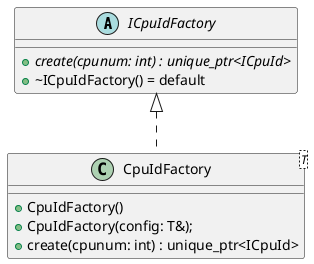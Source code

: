 @startuml ICpuIdFactory

abstract class ICpuIdFactory {
    +{abstract} create(cpunum: int) : unique_ptr<ICpuId>
    +~ICpuIdFactory() = default
}

class CpuIdFactory<T> {
    +CpuIdFactory()
    +CpuIdFactory(config: T&);
    +create(cpunum: int) : unique_ptr<ICpuId>
}

ICpuIdFactory <|.d. CpuIdFactory

@enduml
